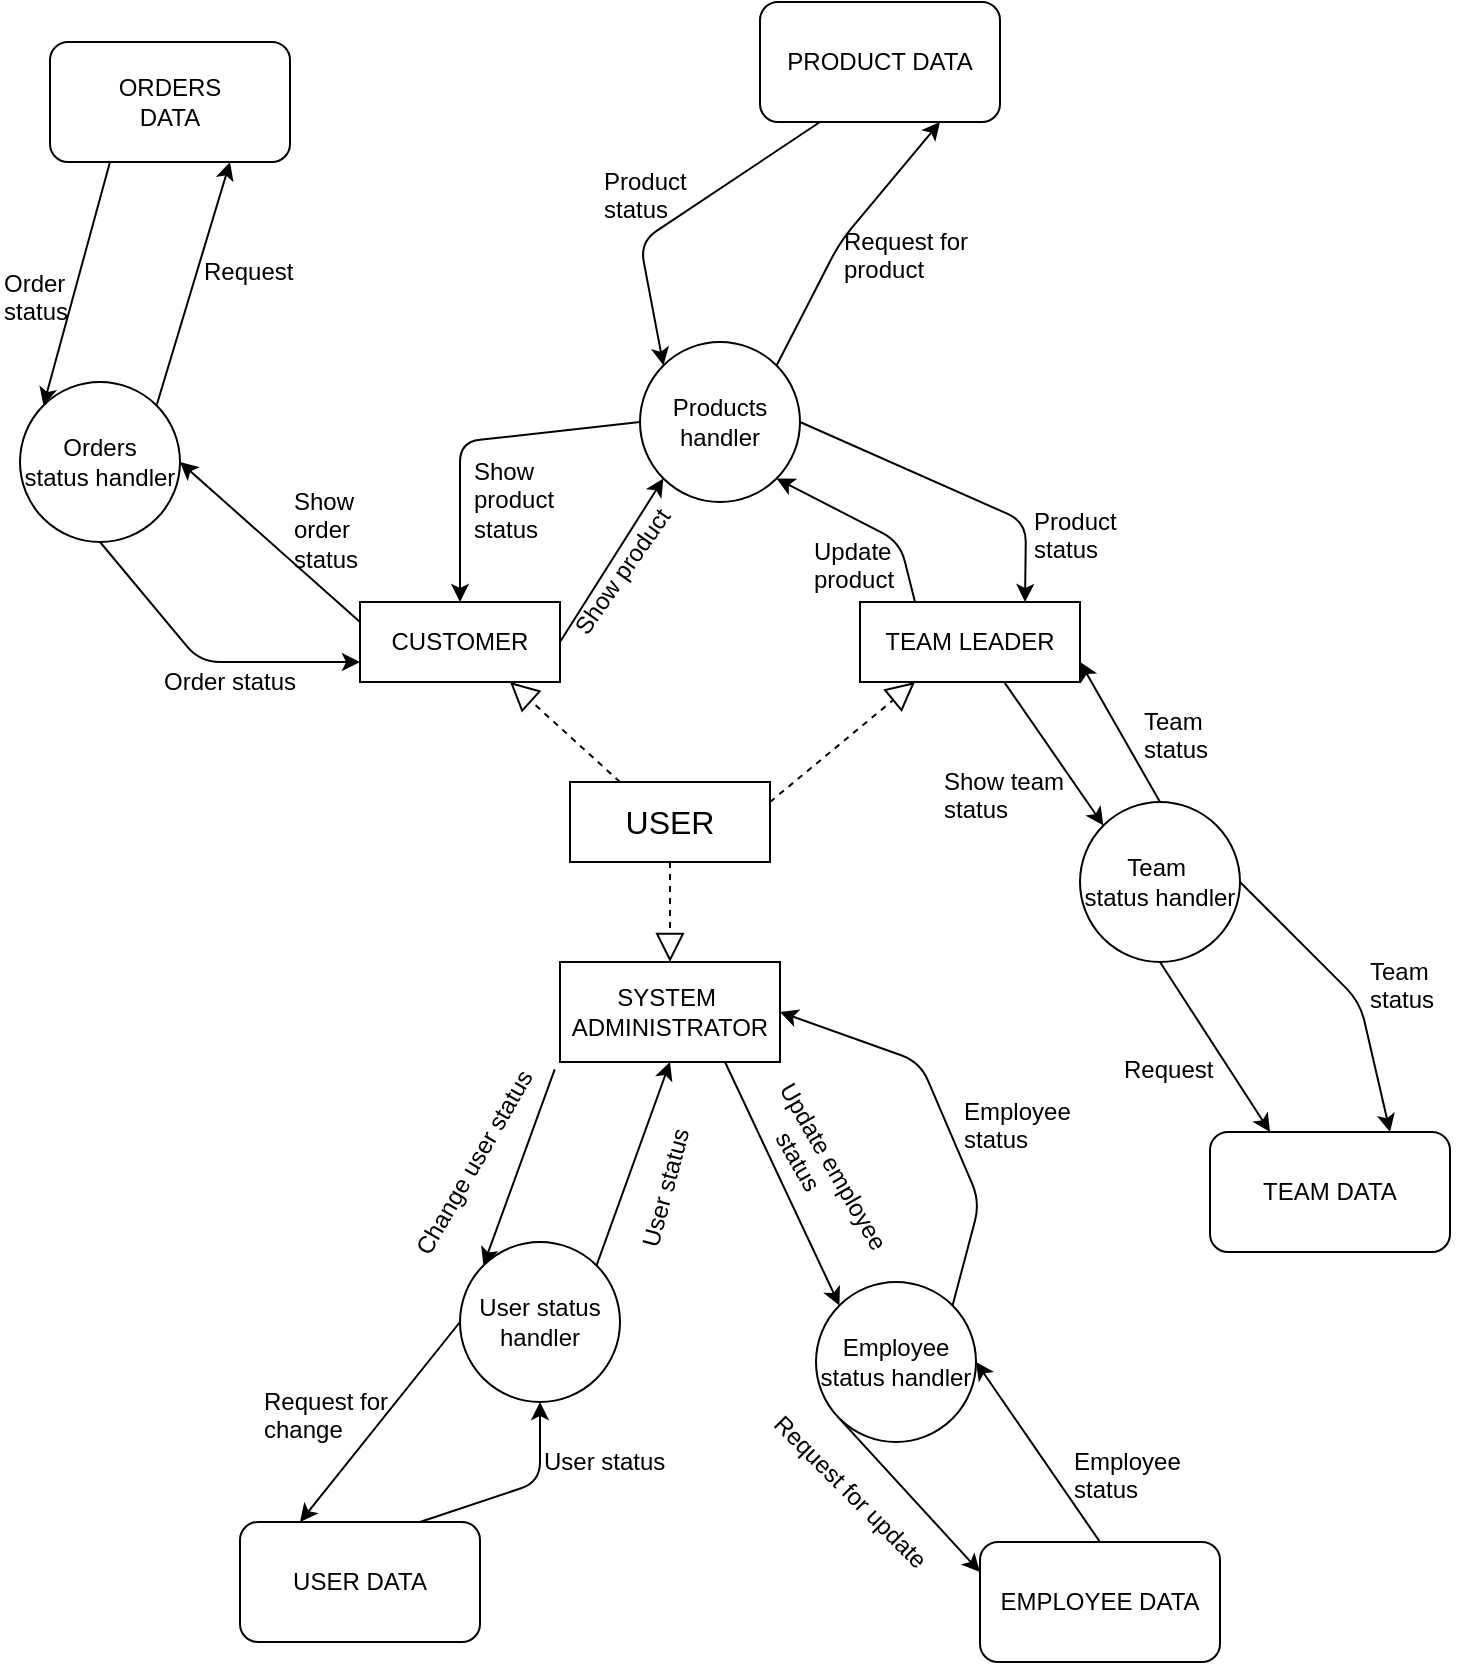 <mxfile version="12.1.0" type="device" pages="1"><diagram id="UPUD5r1-W3zwKZq6BZy0" name="Page-1"><mxGraphModel dx="1708" dy="838" grid="1" gridSize="10" guides="1" tooltips="1" connect="1" arrows="1" fold="1" page="1" pageScale="1" pageWidth="827" pageHeight="1169" math="0" shadow="0"><root><mxCell id="0"/><mxCell id="1" parent="0"/><mxCell id="QpTlzrJ6x58MVUHz1uZo-1" value="&lt;font style=&quot;font-size: 16px&quot;&gt;USER&lt;/font&gt;" style="rounded=0;whiteSpace=wrap;html=1;" vertex="1" parent="1"><mxGeometry x="345" y="430" width="100" height="40" as="geometry"/></mxCell><mxCell id="QpTlzrJ6x58MVUHz1uZo-2" value="SYSTEM&amp;nbsp;&lt;br&gt;ADMINISTRATOR" style="rounded=0;whiteSpace=wrap;html=1;" vertex="1" parent="1"><mxGeometry x="340" y="520" width="110" height="50" as="geometry"/></mxCell><mxCell id="QpTlzrJ6x58MVUHz1uZo-4" value="TEAM LEADER" style="rounded=0;whiteSpace=wrap;html=1;" vertex="1" parent="1"><mxGeometry x="490" y="340" width="110" height="40" as="geometry"/></mxCell><mxCell id="QpTlzrJ6x58MVUHz1uZo-5" value="CUSTOMER" style="rounded=0;whiteSpace=wrap;html=1;" vertex="1" parent="1"><mxGeometry x="240" y="340" width="100" height="40" as="geometry"/></mxCell><mxCell id="QpTlzrJ6x58MVUHz1uZo-6" value="" style="endArrow=block;dashed=1;endFill=0;endSize=12;html=1;entryX=0.75;entryY=1;entryDx=0;entryDy=0;exitX=0.25;exitY=0;exitDx=0;exitDy=0;" edge="1" parent="1" source="QpTlzrJ6x58MVUHz1uZo-1" target="QpTlzrJ6x58MVUHz1uZo-5"><mxGeometry width="160" relative="1" as="geometry"><mxPoint x="150" y="430" as="sourcePoint"/><mxPoint x="310" y="430" as="targetPoint"/></mxGeometry></mxCell><mxCell id="QpTlzrJ6x58MVUHz1uZo-7" value="" style="endArrow=block;dashed=1;endFill=0;endSize=12;html=1;entryX=0.25;entryY=1;entryDx=0;entryDy=0;exitX=1;exitY=0.25;exitDx=0;exitDy=0;" edge="1" parent="1" source="QpTlzrJ6x58MVUHz1uZo-1" target="QpTlzrJ6x58MVUHz1uZo-4"><mxGeometry width="160" relative="1" as="geometry"><mxPoint x="500" y="450" as="sourcePoint"/><mxPoint x="660" y="450" as="targetPoint"/></mxGeometry></mxCell><mxCell id="QpTlzrJ6x58MVUHz1uZo-8" value="" style="endArrow=block;dashed=1;endFill=0;endSize=12;html=1;exitX=0.5;exitY=1;exitDx=0;exitDy=0;entryX=0.5;entryY=0;entryDx=0;entryDy=0;" edge="1" parent="1" source="QpTlzrJ6x58MVUHz1uZo-1" target="QpTlzrJ6x58MVUHz1uZo-2"><mxGeometry width="160" relative="1" as="geometry"><mxPoint x="130" y="490" as="sourcePoint"/><mxPoint x="290" y="490" as="targetPoint"/></mxGeometry></mxCell><mxCell id="QpTlzrJ6x58MVUHz1uZo-9" value="User status handler" style="ellipse;whiteSpace=wrap;html=1;aspect=fixed;" vertex="1" parent="1"><mxGeometry x="290" y="660" width="80" height="80" as="geometry"/></mxCell><mxCell id="QpTlzrJ6x58MVUHz1uZo-14" value="" style="endArrow=classic;html=1;entryX=0;entryY=0;entryDx=0;entryDy=0;exitX=-0.024;exitY=1.074;exitDx=0;exitDy=0;exitPerimeter=0;" edge="1" parent="1" source="QpTlzrJ6x58MVUHz1uZo-2" target="QpTlzrJ6x58MVUHz1uZo-9"><mxGeometry width="50" height="50" relative="1" as="geometry"><mxPoint x="240" y="660" as="sourcePoint"/><mxPoint x="290" y="610" as="targetPoint"/></mxGeometry></mxCell><mxCell id="QpTlzrJ6x58MVUHz1uZo-15" value="" style="endArrow=classic;html=1;exitX=1;exitY=0;exitDx=0;exitDy=0;entryX=0.5;entryY=1;entryDx=0;entryDy=0;" edge="1" parent="1" source="QpTlzrJ6x58MVUHz1uZo-9" target="QpTlzrJ6x58MVUHz1uZo-2"><mxGeometry width="50" height="50" relative="1" as="geometry"><mxPoint x="395" y="660" as="sourcePoint"/><mxPoint x="445" y="610" as="targetPoint"/></mxGeometry></mxCell><mxCell id="QpTlzrJ6x58MVUHz1uZo-16" value="Change user status" style="text;html=1;resizable=0;points=[];autosize=1;align=left;verticalAlign=top;spacingTop=-4;rotation=-60;" vertex="1" parent="1"><mxGeometry x="240" y="605" width="120" height="20" as="geometry"/></mxCell><mxCell id="QpTlzrJ6x58MVUHz1uZo-17" value="User status" style="text;html=1;resizable=0;points=[];autosize=1;align=left;verticalAlign=top;spacingTop=-4;rotation=-75;" vertex="1" parent="1"><mxGeometry x="355" y="615" width="80" height="20" as="geometry"/></mxCell><mxCell id="QpTlzrJ6x58MVUHz1uZo-18" value="USER DATA" style="rounded=1;whiteSpace=wrap;html=1;" vertex="1" parent="1"><mxGeometry x="180" y="800" width="120" height="60" as="geometry"/></mxCell><mxCell id="QpTlzrJ6x58MVUHz1uZo-20" value="" style="endArrow=classic;html=1;exitX=0.75;exitY=0;exitDx=0;exitDy=0;" edge="1" parent="1" source="QpTlzrJ6x58MVUHz1uZo-18"><mxGeometry width="50" height="50" relative="1" as="geometry"><mxPoint x="280" y="790" as="sourcePoint"/><mxPoint x="330" y="740" as="targetPoint"/><Array as="points"><mxPoint x="330" y="780"/></Array></mxGeometry></mxCell><mxCell id="QpTlzrJ6x58MVUHz1uZo-21" value="User status" style="text;html=1;resizable=0;points=[];autosize=1;align=left;verticalAlign=top;spacingTop=-4;" vertex="1" parent="1"><mxGeometry x="330" y="760" width="80" height="20" as="geometry"/></mxCell><mxCell id="QpTlzrJ6x58MVUHz1uZo-22" value="" style="endArrow=classic;html=1;entryX=0.25;entryY=0;entryDx=0;entryDy=0;exitX=0;exitY=0.5;exitDx=0;exitDy=0;" edge="1" parent="1" source="QpTlzrJ6x58MVUHz1uZo-9" target="QpTlzrJ6x58MVUHz1uZo-18"><mxGeometry width="50" height="50" relative="1" as="geometry"><mxPoint x="180" y="710" as="sourcePoint"/><mxPoint x="230" y="660" as="targetPoint"/><Array as="points"/></mxGeometry></mxCell><mxCell id="QpTlzrJ6x58MVUHz1uZo-23" value="Request for&lt;br&gt;change&lt;br&gt;" style="text;html=1;resizable=0;points=[];autosize=1;align=left;verticalAlign=top;spacingTop=-4;" vertex="1" parent="1"><mxGeometry x="190" y="730" width="80" height="30" as="geometry"/></mxCell><mxCell id="QpTlzrJ6x58MVUHz1uZo-27" value="Employee status handler" style="ellipse;whiteSpace=wrap;html=1;aspect=fixed;" vertex="1" parent="1"><mxGeometry x="468" y="680" width="80" height="80" as="geometry"/></mxCell><mxCell id="QpTlzrJ6x58MVUHz1uZo-28" value="" style="endArrow=classic;html=1;exitX=0.75;exitY=1;exitDx=0;exitDy=0;entryX=0;entryY=0;entryDx=0;entryDy=0;" edge="1" parent="1" source="QpTlzrJ6x58MVUHz1uZo-2" target="QpTlzrJ6x58MVUHz1uZo-27"><mxGeometry width="50" height="50" relative="1" as="geometry"><mxPoint x="490" y="590" as="sourcePoint"/><mxPoint x="540" y="540" as="targetPoint"/></mxGeometry></mxCell><mxCell id="QpTlzrJ6x58MVUHz1uZo-29" value="Update employee&lt;br&gt;&amp;nbsp; &amp;nbsp; &amp;nbsp; status" style="text;html=1;resizable=0;points=[];autosize=1;align=left;verticalAlign=top;spacingTop=-4;rotation=60;" vertex="1" parent="1"><mxGeometry x="420" y="615" width="110" height="30" as="geometry"/></mxCell><mxCell id="QpTlzrJ6x58MVUHz1uZo-30" value="" style="endArrow=classic;html=1;exitX=1;exitY=0;exitDx=0;exitDy=0;entryX=1;entryY=0.5;entryDx=0;entryDy=0;" edge="1" parent="1" source="QpTlzrJ6x58MVUHz1uZo-27" target="QpTlzrJ6x58MVUHz1uZo-2"><mxGeometry width="50" height="50" relative="1" as="geometry"><mxPoint x="570" y="630" as="sourcePoint"/><mxPoint x="620" y="580" as="targetPoint"/><Array as="points"><mxPoint x="550" y="640"/><mxPoint x="520" y="570"/></Array></mxGeometry></mxCell><mxCell id="QpTlzrJ6x58MVUHz1uZo-31" value="Employee&lt;br&gt;status" style="text;html=1;resizable=0;points=[];autosize=1;align=left;verticalAlign=top;spacingTop=-4;" vertex="1" parent="1"><mxGeometry x="540" y="585" width="70" height="30" as="geometry"/></mxCell><mxCell id="QpTlzrJ6x58MVUHz1uZo-32" value="EMPLOYEE DATA" style="rounded=1;whiteSpace=wrap;html=1;" vertex="1" parent="1"><mxGeometry x="550" y="810" width="120" height="60" as="geometry"/></mxCell><mxCell id="QpTlzrJ6x58MVUHz1uZo-34" value="" style="endArrow=classic;html=1;exitX=0;exitY=1;exitDx=0;exitDy=0;entryX=0;entryY=0.25;entryDx=0;entryDy=0;" edge="1" parent="1" source="QpTlzrJ6x58MVUHz1uZo-27" target="QpTlzrJ6x58MVUHz1uZo-32"><mxGeometry width="50" height="50" relative="1" as="geometry"><mxPoint x="430" y="840" as="sourcePoint"/><mxPoint x="480" y="790" as="targetPoint"/></mxGeometry></mxCell><mxCell id="QpTlzrJ6x58MVUHz1uZo-35" value="" style="endArrow=classic;html=1;entryX=1;entryY=0.5;entryDx=0;entryDy=0;exitX=0.5;exitY=0;exitDx=0;exitDy=0;" edge="1" parent="1" source="QpTlzrJ6x58MVUHz1uZo-32" target="QpTlzrJ6x58MVUHz1uZo-27"><mxGeometry width="50" height="50" relative="1" as="geometry"><mxPoint x="600" y="760" as="sourcePoint"/><mxPoint x="650" y="710" as="targetPoint"/></mxGeometry></mxCell><mxCell id="QpTlzrJ6x58MVUHz1uZo-36" value="Employee&amp;nbsp;&lt;br&gt;status" style="text;html=1;resizable=0;points=[];autosize=1;align=left;verticalAlign=top;spacingTop=-4;" vertex="1" parent="1"><mxGeometry x="595" y="760" width="70" height="30" as="geometry"/></mxCell><mxCell id="QpTlzrJ6x58MVUHz1uZo-37" value="Request for update" style="text;html=1;resizable=0;points=[];autosize=1;align=left;verticalAlign=top;spacingTop=-4;rotation=45;" vertex="1" parent="1"><mxGeometry x="430" y="780" width="120" height="20" as="geometry"/></mxCell><mxCell id="QpTlzrJ6x58MVUHz1uZo-38" value="Team&amp;nbsp;&lt;br&gt;status handler" style="ellipse;whiteSpace=wrap;html=1;aspect=fixed;" vertex="1" parent="1"><mxGeometry x="600" y="440" width="80" height="80" as="geometry"/></mxCell><mxCell id="QpTlzrJ6x58MVUHz1uZo-39" value="" style="endArrow=classic;html=1;entryX=0;entryY=0;entryDx=0;entryDy=0;exitX=0.655;exitY=0.999;exitDx=0;exitDy=0;exitPerimeter=0;" edge="1" parent="1" source="QpTlzrJ6x58MVUHz1uZo-4" target="QpTlzrJ6x58MVUHz1uZo-38"><mxGeometry width="50" height="50" relative="1" as="geometry"><mxPoint x="520" y="460" as="sourcePoint"/><mxPoint x="570" y="410" as="targetPoint"/></mxGeometry></mxCell><mxCell id="QpTlzrJ6x58MVUHz1uZo-40" value="Show team&lt;br&gt;status" style="text;html=1;resizable=0;points=[];autosize=1;align=left;verticalAlign=top;spacingTop=-4;" vertex="1" parent="1"><mxGeometry x="530" y="420" width="80" height="30" as="geometry"/></mxCell><mxCell id="QpTlzrJ6x58MVUHz1uZo-44" value="" style="endArrow=classic;html=1;entryX=1;entryY=0.75;entryDx=0;entryDy=0;exitX=0.5;exitY=0;exitDx=0;exitDy=0;" edge="1" parent="1" source="QpTlzrJ6x58MVUHz1uZo-38" target="QpTlzrJ6x58MVUHz1uZo-4"><mxGeometry width="50" height="50" relative="1" as="geometry"><mxPoint x="660" y="400" as="sourcePoint"/><mxPoint x="710" y="350" as="targetPoint"/></mxGeometry></mxCell><mxCell id="QpTlzrJ6x58MVUHz1uZo-45" value="Team&lt;br&gt;status" style="text;html=1;resizable=0;points=[];autosize=1;align=left;verticalAlign=top;spacingTop=-4;" vertex="1" parent="1"><mxGeometry x="630" y="390" width="50" height="30" as="geometry"/></mxCell><mxCell id="QpTlzrJ6x58MVUHz1uZo-47" value="TEAM DATA" style="rounded=1;whiteSpace=wrap;html=1;" vertex="1" parent="1"><mxGeometry x="665" y="605" width="120" height="60" as="geometry"/></mxCell><mxCell id="QpTlzrJ6x58MVUHz1uZo-49" value="" style="endArrow=classic;html=1;exitX=0.5;exitY=1;exitDx=0;exitDy=0;entryX=0.25;entryY=0;entryDx=0;entryDy=0;" edge="1" parent="1" source="QpTlzrJ6x58MVUHz1uZo-38" target="QpTlzrJ6x58MVUHz1uZo-47"><mxGeometry width="50" height="50" relative="1" as="geometry"><mxPoint x="640" y="580" as="sourcePoint"/><mxPoint x="690" y="530" as="targetPoint"/></mxGeometry></mxCell><mxCell id="QpTlzrJ6x58MVUHz1uZo-50" value="" style="endArrow=classic;html=1;exitX=1;exitY=0.5;exitDx=0;exitDy=0;entryX=0.75;entryY=0;entryDx=0;entryDy=0;" edge="1" parent="1" source="QpTlzrJ6x58MVUHz1uZo-38" target="QpTlzrJ6x58MVUHz1uZo-47"><mxGeometry width="50" height="50" relative="1" as="geometry"><mxPoint x="740" y="500" as="sourcePoint"/><mxPoint x="790" y="450" as="targetPoint"/><Array as="points"><mxPoint x="740" y="540"/></Array></mxGeometry></mxCell><mxCell id="QpTlzrJ6x58MVUHz1uZo-51" value="Team&amp;nbsp;&lt;br&gt;status" style="text;html=1;resizable=0;points=[];autosize=1;align=left;verticalAlign=top;spacingTop=-4;" vertex="1" parent="1"><mxGeometry x="743" y="515" width="50" height="30" as="geometry"/></mxCell><mxCell id="QpTlzrJ6x58MVUHz1uZo-52" value="Request&amp;nbsp;" style="text;html=1;resizable=0;points=[];autosize=1;align=left;verticalAlign=top;spacingTop=-4;" vertex="1" parent="1"><mxGeometry x="620" y="563.5" width="60" height="20" as="geometry"/></mxCell><mxCell id="QpTlzrJ6x58MVUHz1uZo-53" value="Products&lt;br&gt;handler" style="ellipse;whiteSpace=wrap;html=1;aspect=fixed;" vertex="1" parent="1"><mxGeometry x="380" y="210" width="80" height="80" as="geometry"/></mxCell><mxCell id="QpTlzrJ6x58MVUHz1uZo-54" value="" style="endArrow=classic;html=1;exitX=0.25;exitY=0;exitDx=0;exitDy=0;entryX=1;entryY=1;entryDx=0;entryDy=0;" edge="1" parent="1" source="QpTlzrJ6x58MVUHz1uZo-4" target="QpTlzrJ6x58MVUHz1uZo-53"><mxGeometry width="50" height="50" relative="1" as="geometry"><mxPoint x="620" y="280" as="sourcePoint"/><mxPoint x="670" y="230" as="targetPoint"/><Array as="points"><mxPoint x="510" y="310"/></Array></mxGeometry></mxCell><mxCell id="QpTlzrJ6x58MVUHz1uZo-55" value="" style="endArrow=classic;html=1;entryX=0.75;entryY=0;entryDx=0;entryDy=0;exitX=1;exitY=0.5;exitDx=0;exitDy=0;" edge="1" parent="1" source="QpTlzrJ6x58MVUHz1uZo-53" target="QpTlzrJ6x58MVUHz1uZo-4"><mxGeometry width="50" height="50" relative="1" as="geometry"><mxPoint x="510" y="280" as="sourcePoint"/><mxPoint x="560" y="230" as="targetPoint"/><Array as="points"><mxPoint x="573" y="300"/></Array></mxGeometry></mxCell><mxCell id="QpTlzrJ6x58MVUHz1uZo-56" value="Product&lt;br&gt;status" style="text;html=1;resizable=0;points=[];autosize=1;align=left;verticalAlign=top;spacingTop=-4;" vertex="1" parent="1"><mxGeometry x="575" y="290" width="60" height="30" as="geometry"/></mxCell><mxCell id="QpTlzrJ6x58MVUHz1uZo-57" value="Update&lt;br&gt;product" style="text;html=1;resizable=0;points=[];autosize=1;align=left;verticalAlign=top;spacingTop=-4;rotation=0;" vertex="1" parent="1"><mxGeometry x="465" y="305" width="60" height="30" as="geometry"/></mxCell><mxCell id="QpTlzrJ6x58MVUHz1uZo-58" value="PRODUCT DATA" style="rounded=1;whiteSpace=wrap;html=1;" vertex="1" parent="1"><mxGeometry x="440" y="40" width="120" height="60" as="geometry"/></mxCell><mxCell id="QpTlzrJ6x58MVUHz1uZo-59" value="" style="endArrow=classic;html=1;exitX=1;exitY=0;exitDx=0;exitDy=0;entryX=0.75;entryY=1;entryDx=0;entryDy=0;" edge="1" parent="1" source="QpTlzrJ6x58MVUHz1uZo-53" target="QpTlzrJ6x58MVUHz1uZo-58"><mxGeometry width="50" height="50" relative="1" as="geometry"><mxPoint x="530" y="210" as="sourcePoint"/><mxPoint x="580" y="160" as="targetPoint"/><Array as="points"><mxPoint x="480" y="160"/></Array></mxGeometry></mxCell><mxCell id="QpTlzrJ6x58MVUHz1uZo-60" value="Request for&amp;nbsp;&lt;br&gt;product&amp;nbsp;" style="text;html=1;resizable=0;points=[];autosize=1;align=left;verticalAlign=top;spacingTop=-4;" vertex="1" parent="1"><mxGeometry x="480" y="150" width="80" height="30" as="geometry"/></mxCell><mxCell id="QpTlzrJ6x58MVUHz1uZo-62" value="" style="endArrow=classic;html=1;exitX=0.25;exitY=1;exitDx=0;exitDy=0;entryX=0;entryY=0;entryDx=0;entryDy=0;" edge="1" parent="1" source="QpTlzrJ6x58MVUHz1uZo-58" target="QpTlzrJ6x58MVUHz1uZo-53"><mxGeometry width="50" height="50" relative="1" as="geometry"><mxPoint x="380" y="190" as="sourcePoint"/><mxPoint x="410" y="170" as="targetPoint"/><Array as="points"><mxPoint x="380" y="160"/></Array></mxGeometry></mxCell><mxCell id="QpTlzrJ6x58MVUHz1uZo-63" value="Product&lt;br&gt;status" style="text;html=1;resizable=0;points=[];autosize=1;align=left;verticalAlign=top;spacingTop=-4;" vertex="1" parent="1"><mxGeometry x="360" y="120" width="60" height="30" as="geometry"/></mxCell><mxCell id="QpTlzrJ6x58MVUHz1uZo-64" value="Orders&lt;br&gt;status handler" style="ellipse;whiteSpace=wrap;html=1;aspect=fixed;" vertex="1" parent="1"><mxGeometry x="70" y="230" width="80" height="80" as="geometry"/></mxCell><mxCell id="QpTlzrJ6x58MVUHz1uZo-66" value="" style="endArrow=classic;html=1;entryX=0;entryY=1;entryDx=0;entryDy=0;exitX=1;exitY=0.5;exitDx=0;exitDy=0;" edge="1" parent="1" source="QpTlzrJ6x58MVUHz1uZo-5" target="QpTlzrJ6x58MVUHz1uZo-53"><mxGeometry width="50" height="50" relative="1" as="geometry"><mxPoint x="320" y="330" as="sourcePoint"/><mxPoint x="370" y="280" as="targetPoint"/></mxGeometry></mxCell><mxCell id="QpTlzrJ6x58MVUHz1uZo-67" value="Show product" style="text;html=1;resizable=0;points=[];autosize=1;align=left;verticalAlign=top;spacingTop=-4;rotation=-55;" vertex="1" parent="1"><mxGeometry x="330" y="310" width="90" height="20" as="geometry"/></mxCell><mxCell id="QpTlzrJ6x58MVUHz1uZo-68" value="" style="endArrow=classic;html=1;entryX=0.5;entryY=0;entryDx=0;entryDy=0;exitX=0;exitY=0.5;exitDx=0;exitDy=0;" edge="1" parent="1" source="QpTlzrJ6x58MVUHz1uZo-53" target="QpTlzrJ6x58MVUHz1uZo-5"><mxGeometry width="50" height="50" relative="1" as="geometry"><mxPoint x="280" y="290" as="sourcePoint"/><mxPoint x="330" y="240" as="targetPoint"/><Array as="points"><mxPoint x="290" y="260"/></Array></mxGeometry></mxCell><mxCell id="QpTlzrJ6x58MVUHz1uZo-69" value="Show&amp;nbsp;&lt;br&gt;product&amp;nbsp;&lt;br&gt;status" style="text;html=1;resizable=0;points=[];autosize=1;align=left;verticalAlign=top;spacingTop=-4;" vertex="1" parent="1"><mxGeometry x="295" y="265" width="60" height="40" as="geometry"/></mxCell><mxCell id="QpTlzrJ6x58MVUHz1uZo-70" value="" style="endArrow=classic;html=1;entryX=1;entryY=0.5;entryDx=0;entryDy=0;exitX=0;exitY=0.25;exitDx=0;exitDy=0;" edge="1" parent="1" source="QpTlzrJ6x58MVUHz1uZo-5" target="QpTlzrJ6x58MVUHz1uZo-64"><mxGeometry width="50" height="50" relative="1" as="geometry"><mxPoint x="150" y="400" as="sourcePoint"/><mxPoint x="200" y="350" as="targetPoint"/></mxGeometry></mxCell><mxCell id="QpTlzrJ6x58MVUHz1uZo-71" value="Show&amp;nbsp;&lt;br&gt;order&lt;br&gt;status" style="text;html=1;resizable=0;points=[];autosize=1;align=left;verticalAlign=top;spacingTop=-4;" vertex="1" parent="1"><mxGeometry x="205" y="280" width="50" height="40" as="geometry"/></mxCell><mxCell id="QpTlzrJ6x58MVUHz1uZo-72" value="" style="endArrow=classic;html=1;exitX=0.5;exitY=1;exitDx=0;exitDy=0;entryX=0;entryY=0.75;entryDx=0;entryDy=0;" edge="1" parent="1" source="QpTlzrJ6x58MVUHz1uZo-64" target="QpTlzrJ6x58MVUHz1uZo-5"><mxGeometry width="50" height="50" relative="1" as="geometry"><mxPoint x="140" y="390" as="sourcePoint"/><mxPoint x="190" y="340" as="targetPoint"/><Array as="points"><mxPoint x="160" y="370"/></Array></mxGeometry></mxCell><mxCell id="QpTlzrJ6x58MVUHz1uZo-73" value="Order status" style="text;html=1;resizable=0;points=[];autosize=1;align=left;verticalAlign=top;spacingTop=-4;" vertex="1" parent="1"><mxGeometry x="140" y="370" width="80" height="20" as="geometry"/></mxCell><mxCell id="QpTlzrJ6x58MVUHz1uZo-77" value="ORDERS&lt;br&gt;DATA" style="rounded=1;whiteSpace=wrap;html=1;" vertex="1" parent="1"><mxGeometry x="85" y="60" width="120" height="60" as="geometry"/></mxCell><mxCell id="QpTlzrJ6x58MVUHz1uZo-78" value="" style="endArrow=classic;html=1;entryX=0.75;entryY=1;entryDx=0;entryDy=0;exitX=1;exitY=0;exitDx=0;exitDy=0;" edge="1" parent="1" source="QpTlzrJ6x58MVUHz1uZo-64" target="QpTlzrJ6x58MVUHz1uZo-77"><mxGeometry width="50" height="50" relative="1" as="geometry"><mxPoint x="80" y="220" as="sourcePoint"/><mxPoint x="130" y="170" as="targetPoint"/></mxGeometry></mxCell><mxCell id="QpTlzrJ6x58MVUHz1uZo-79" value="" style="endArrow=classic;html=1;entryX=0;entryY=0;entryDx=0;entryDy=0;exitX=0.25;exitY=1;exitDx=0;exitDy=0;" edge="1" parent="1" source="QpTlzrJ6x58MVUHz1uZo-77" target="QpTlzrJ6x58MVUHz1uZo-64"><mxGeometry width="50" height="50" relative="1" as="geometry"><mxPoint x="20" y="240" as="sourcePoint"/><mxPoint x="70" y="190" as="targetPoint"/></mxGeometry></mxCell><mxCell id="QpTlzrJ6x58MVUHz1uZo-80" value="Request" style="text;html=1;resizable=0;points=[];autosize=1;align=left;verticalAlign=top;spacingTop=-4;" vertex="1" parent="1"><mxGeometry x="160" y="165" width="60" height="20" as="geometry"/></mxCell><mxCell id="QpTlzrJ6x58MVUHz1uZo-81" value="Order&lt;br&gt;status" style="text;html=1;resizable=0;points=[];autosize=1;align=left;verticalAlign=top;spacingTop=-4;" vertex="1" parent="1"><mxGeometry x="60" y="171" width="50" height="30" as="geometry"/></mxCell></root></mxGraphModel></diagram></mxfile>